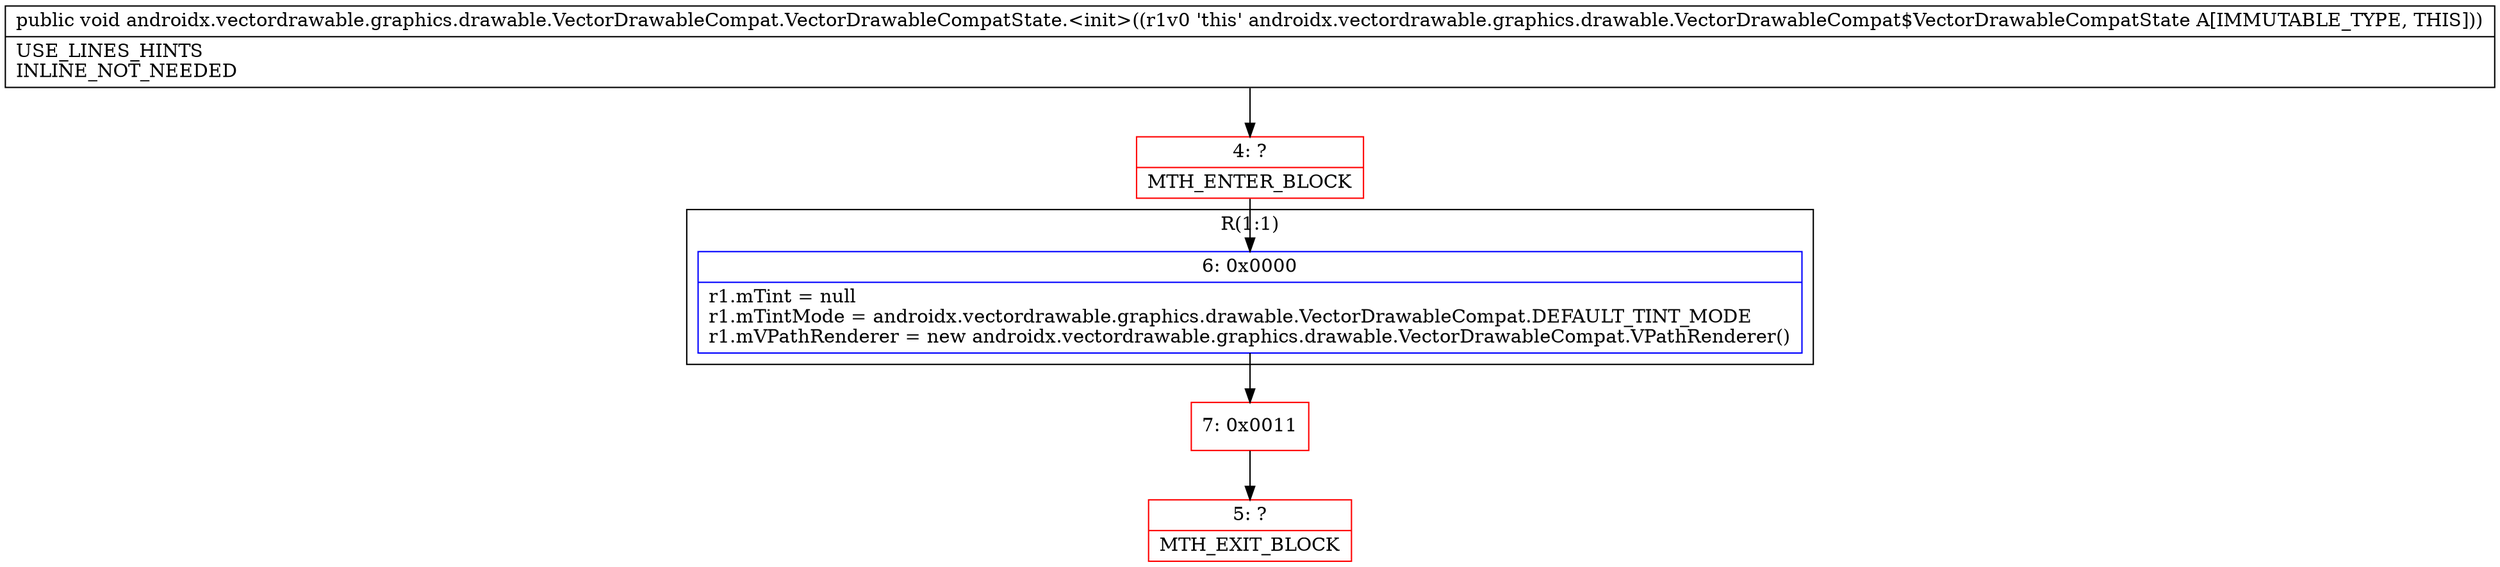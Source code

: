 digraph "CFG forandroidx.vectordrawable.graphics.drawable.VectorDrawableCompat.VectorDrawableCompatState.\<init\>()V" {
subgraph cluster_Region_1492775971 {
label = "R(1:1)";
node [shape=record,color=blue];
Node_6 [shape=record,label="{6\:\ 0x0000|r1.mTint = null\lr1.mTintMode = androidx.vectordrawable.graphics.drawable.VectorDrawableCompat.DEFAULT_TINT_MODE\lr1.mVPathRenderer = new androidx.vectordrawable.graphics.drawable.VectorDrawableCompat.VPathRenderer()\l}"];
}
Node_4 [shape=record,color=red,label="{4\:\ ?|MTH_ENTER_BLOCK\l}"];
Node_7 [shape=record,color=red,label="{7\:\ 0x0011}"];
Node_5 [shape=record,color=red,label="{5\:\ ?|MTH_EXIT_BLOCK\l}"];
MethodNode[shape=record,label="{public void androidx.vectordrawable.graphics.drawable.VectorDrawableCompat.VectorDrawableCompatState.\<init\>((r1v0 'this' androidx.vectordrawable.graphics.drawable.VectorDrawableCompat$VectorDrawableCompatState A[IMMUTABLE_TYPE, THIS]))  | USE_LINES_HINTS\lINLINE_NOT_NEEDED\l}"];
MethodNode -> Node_4;Node_6 -> Node_7;
Node_4 -> Node_6;
Node_7 -> Node_5;
}


